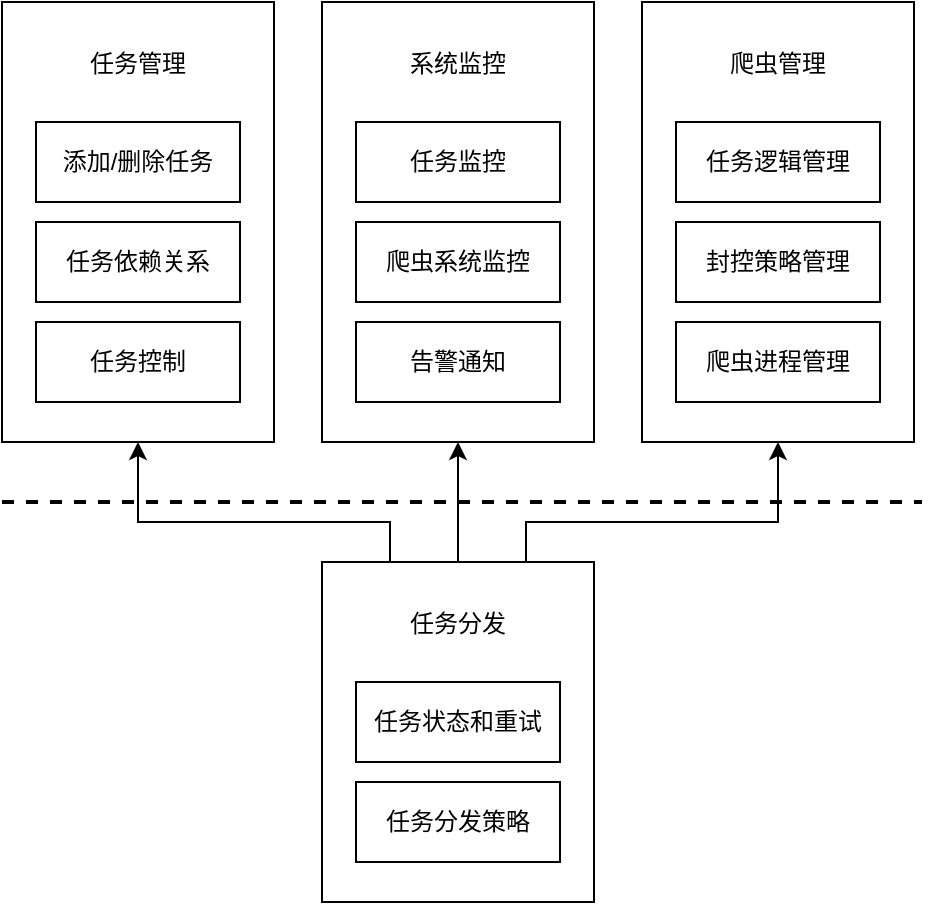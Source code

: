 <mxfile version="22.1.2" type="github">
  <diagram name="第 1 页" id="T5enPagGDyysxPcJfKMC">
    <mxGraphModel dx="1434" dy="797" grid="1" gridSize="10" guides="1" tooltips="1" connect="1" arrows="1" fold="1" page="1" pageScale="1" pageWidth="827" pageHeight="1169" math="0" shadow="0">
      <root>
        <mxCell id="0" />
        <mxCell id="1" parent="0" />
        <mxCell id="2eOYJ9R_kwQV_OgftA1X-1" value="" style="rounded=0;whiteSpace=wrap;html=1;labelPosition=center;verticalLabelPosition=middle;align=center;verticalAlign=middle;" vertex="1" parent="1">
          <mxGeometry x="80" y="200" width="136" height="220" as="geometry" />
        </mxCell>
        <mxCell id="2eOYJ9R_kwQV_OgftA1X-3" value="任务管理" style="text;html=1;strokeColor=none;fillColor=none;align=center;verticalAlign=middle;whiteSpace=wrap;rounded=0;" vertex="1" parent="1">
          <mxGeometry x="118" y="216" width="60" height="30" as="geometry" />
        </mxCell>
        <mxCell id="2eOYJ9R_kwQV_OgftA1X-4" value="添加/删除任务" style="rounded=0;whiteSpace=wrap;html=1;" vertex="1" parent="1">
          <mxGeometry x="97" y="260" width="102" height="40" as="geometry" />
        </mxCell>
        <mxCell id="2eOYJ9R_kwQV_OgftA1X-5" value="任务依赖关系" style="rounded=0;whiteSpace=wrap;html=1;" vertex="1" parent="1">
          <mxGeometry x="97" y="310" width="102" height="40" as="geometry" />
        </mxCell>
        <mxCell id="2eOYJ9R_kwQV_OgftA1X-6" value="任务控制" style="rounded=0;whiteSpace=wrap;html=1;" vertex="1" parent="1">
          <mxGeometry x="97" y="360" width="102" height="40" as="geometry" />
        </mxCell>
        <mxCell id="2eOYJ9R_kwQV_OgftA1X-7" value="" style="rounded=0;whiteSpace=wrap;html=1;labelPosition=center;verticalLabelPosition=middle;align=center;verticalAlign=middle;" vertex="1" parent="1">
          <mxGeometry x="240" y="200" width="136" height="220" as="geometry" />
        </mxCell>
        <mxCell id="2eOYJ9R_kwQV_OgftA1X-8" value="系统监控" style="text;html=1;strokeColor=none;fillColor=none;align=center;verticalAlign=middle;whiteSpace=wrap;rounded=0;" vertex="1" parent="1">
          <mxGeometry x="278" y="216" width="60" height="30" as="geometry" />
        </mxCell>
        <mxCell id="2eOYJ9R_kwQV_OgftA1X-9" value="任务监控" style="rounded=0;whiteSpace=wrap;html=1;" vertex="1" parent="1">
          <mxGeometry x="257" y="260" width="102" height="40" as="geometry" />
        </mxCell>
        <mxCell id="2eOYJ9R_kwQV_OgftA1X-10" value="爬虫系统监控" style="rounded=0;whiteSpace=wrap;html=1;" vertex="1" parent="1">
          <mxGeometry x="257" y="310" width="102" height="40" as="geometry" />
        </mxCell>
        <mxCell id="2eOYJ9R_kwQV_OgftA1X-12" value="" style="rounded=0;whiteSpace=wrap;html=1;labelPosition=center;verticalLabelPosition=middle;align=center;verticalAlign=middle;" vertex="1" parent="1">
          <mxGeometry x="400" y="200" width="136" height="220" as="geometry" />
        </mxCell>
        <mxCell id="2eOYJ9R_kwQV_OgftA1X-13" value="爬虫管理" style="text;html=1;strokeColor=none;fillColor=none;align=center;verticalAlign=middle;whiteSpace=wrap;rounded=0;" vertex="1" parent="1">
          <mxGeometry x="438" y="216" width="60" height="30" as="geometry" />
        </mxCell>
        <mxCell id="2eOYJ9R_kwQV_OgftA1X-14" value="任务逻辑管理" style="rounded=0;whiteSpace=wrap;html=1;" vertex="1" parent="1">
          <mxGeometry x="417" y="260" width="102" height="40" as="geometry" />
        </mxCell>
        <mxCell id="2eOYJ9R_kwQV_OgftA1X-15" value="封控策略管理" style="rounded=0;whiteSpace=wrap;html=1;" vertex="1" parent="1">
          <mxGeometry x="417" y="310" width="102" height="40" as="geometry" />
        </mxCell>
        <mxCell id="2eOYJ9R_kwQV_OgftA1X-16" value="爬虫进程管理" style="rounded=0;whiteSpace=wrap;html=1;" vertex="1" parent="1">
          <mxGeometry x="417" y="360" width="102" height="40" as="geometry" />
        </mxCell>
        <mxCell id="2eOYJ9R_kwQV_OgftA1X-17" value="告警通知" style="rounded=0;whiteSpace=wrap;html=1;" vertex="1" parent="1">
          <mxGeometry x="257" y="360" width="102" height="40" as="geometry" />
        </mxCell>
        <mxCell id="2eOYJ9R_kwQV_OgftA1X-18" value="" style="endArrow=none;dashed=1;html=1;strokeWidth=2;rounded=0;" edge="1" parent="1">
          <mxGeometry width="50" height="50" relative="1" as="geometry">
            <mxPoint x="80" y="450" as="sourcePoint" />
            <mxPoint x="540" y="450" as="targetPoint" />
          </mxGeometry>
        </mxCell>
        <mxCell id="2eOYJ9R_kwQV_OgftA1X-25" style="edgeStyle=orthogonalEdgeStyle;rounded=0;orthogonalLoop=1;jettySize=auto;html=1;entryX=0.5;entryY=1;entryDx=0;entryDy=0;" edge="1" parent="1" source="2eOYJ9R_kwQV_OgftA1X-19" target="2eOYJ9R_kwQV_OgftA1X-7">
          <mxGeometry relative="1" as="geometry" />
        </mxCell>
        <mxCell id="2eOYJ9R_kwQV_OgftA1X-26" style="edgeStyle=orthogonalEdgeStyle;rounded=0;orthogonalLoop=1;jettySize=auto;html=1;exitX=0.75;exitY=0;exitDx=0;exitDy=0;entryX=0.5;entryY=1;entryDx=0;entryDy=0;" edge="1" parent="1" source="2eOYJ9R_kwQV_OgftA1X-19" target="2eOYJ9R_kwQV_OgftA1X-12">
          <mxGeometry relative="1" as="geometry">
            <Array as="points">
              <mxPoint x="342" y="460" />
              <mxPoint x="468" y="460" />
            </Array>
          </mxGeometry>
        </mxCell>
        <mxCell id="2eOYJ9R_kwQV_OgftA1X-27" style="edgeStyle=orthogonalEdgeStyle;rounded=0;orthogonalLoop=1;jettySize=auto;html=1;exitX=0.25;exitY=0;exitDx=0;exitDy=0;entryX=0.5;entryY=1;entryDx=0;entryDy=0;" edge="1" parent="1" source="2eOYJ9R_kwQV_OgftA1X-19" target="2eOYJ9R_kwQV_OgftA1X-1">
          <mxGeometry relative="1" as="geometry">
            <Array as="points">
              <mxPoint x="274" y="460" />
              <mxPoint x="148" y="460" />
            </Array>
          </mxGeometry>
        </mxCell>
        <mxCell id="2eOYJ9R_kwQV_OgftA1X-19" value="" style="rounded=0;whiteSpace=wrap;html=1;labelPosition=center;verticalLabelPosition=middle;align=center;verticalAlign=middle;" vertex="1" parent="1">
          <mxGeometry x="240" y="480" width="136" height="170" as="geometry" />
        </mxCell>
        <mxCell id="2eOYJ9R_kwQV_OgftA1X-20" value="任务分发" style="text;html=1;strokeColor=none;fillColor=none;align=center;verticalAlign=middle;whiteSpace=wrap;rounded=0;" vertex="1" parent="1">
          <mxGeometry x="278" y="496" width="60" height="30" as="geometry" />
        </mxCell>
        <mxCell id="2eOYJ9R_kwQV_OgftA1X-21" value="任务状态和重试" style="rounded=0;whiteSpace=wrap;html=1;" vertex="1" parent="1">
          <mxGeometry x="257" y="540" width="102" height="40" as="geometry" />
        </mxCell>
        <mxCell id="2eOYJ9R_kwQV_OgftA1X-22" value="任务分发策略" style="rounded=0;whiteSpace=wrap;html=1;" vertex="1" parent="1">
          <mxGeometry x="257" y="590" width="102" height="40" as="geometry" />
        </mxCell>
      </root>
    </mxGraphModel>
  </diagram>
</mxfile>
